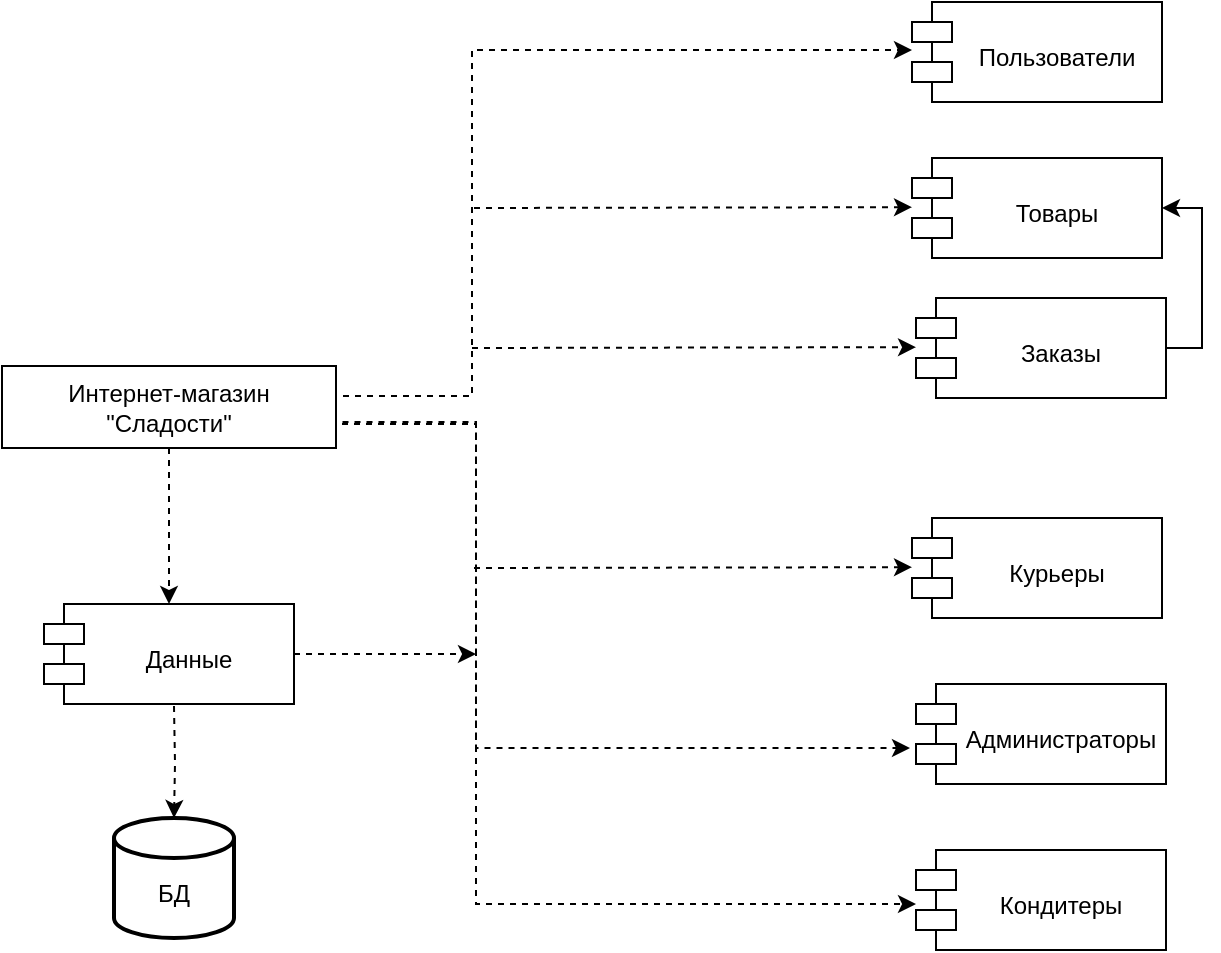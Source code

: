 <mxfile version="24.4.4" type="device">
  <diagram name="Страница — 1" id="s2AxyyJLBxv9YogWAybq">
    <mxGraphModel dx="1834" dy="767" grid="0" gridSize="10" guides="1" tooltips="1" connect="1" arrows="1" fold="1" page="0" pageScale="1" pageWidth="827" pageHeight="1169" math="0" shadow="0">
      <root>
        <mxCell id="0" />
        <mxCell id="1" parent="0" />
        <mxCell id="mEGDM2a-lJ8Nq3bQIpBE-19" style="edgeStyle=orthogonalEdgeStyle;rounded=0;orthogonalLoop=1;jettySize=auto;html=1;dashed=1;" parent="1" source="mEGDM2a-lJ8Nq3bQIpBE-2" target="mEGDM2a-lJ8Nq3bQIpBE-18" edge="1">
          <mxGeometry relative="1" as="geometry" />
        </mxCell>
        <mxCell id="mEGDM2a-lJ8Nq3bQIpBE-2" value="Интернет-магазин &quot;Сладости&quot;" style="rounded=0;whiteSpace=wrap;html=1;" parent="1" vertex="1">
          <mxGeometry x="-353" y="225" width="167" height="41" as="geometry" />
        </mxCell>
        <mxCell id="mEGDM2a-lJ8Nq3bQIpBE-3" value="&lt;div&gt;&lt;span style=&quot;background-color: initial;&quot;&gt;&lt;br&gt;&lt;/span&gt;&lt;/div&gt;&lt;span style=&quot;background-color: initial;&quot;&gt;Курьеры&lt;/span&gt;" style="shape=module;align=center;spacingLeft=20;align=center;verticalAlign=top;whiteSpace=wrap;html=1;" parent="1" vertex="1">
          <mxGeometry x="102" y="301" width="125" height="50" as="geometry" />
        </mxCell>
        <mxCell id="mEGDM2a-lJ8Nq3bQIpBE-4" value="&lt;br&gt;Пользователи" style="shape=module;align=center;spacingLeft=20;align=center;verticalAlign=top;whiteSpace=wrap;html=1;" parent="1" vertex="1">
          <mxGeometry x="102" y="43" width="125" height="50" as="geometry" />
        </mxCell>
        <mxCell id="mEGDM2a-lJ8Nq3bQIpBE-41" style="edgeStyle=orthogonalEdgeStyle;rounded=0;orthogonalLoop=1;jettySize=auto;html=1;entryX=1;entryY=0.5;entryDx=0;entryDy=0;" parent="1" source="mEGDM2a-lJ8Nq3bQIpBE-6" target="mEGDM2a-lJ8Nq3bQIpBE-7" edge="1">
          <mxGeometry relative="1" as="geometry">
            <mxPoint x="320" y="130" as="targetPoint" />
            <Array as="points">
              <mxPoint x="247" y="216" />
              <mxPoint x="247" y="146" />
            </Array>
          </mxGeometry>
        </mxCell>
        <mxCell id="mEGDM2a-lJ8Nq3bQIpBE-6" value="&lt;div&gt;&lt;br&gt;&lt;/div&gt;Заказы" style="shape=module;align=center;spacingLeft=20;align=center;verticalAlign=top;whiteSpace=wrap;html=1;" parent="1" vertex="1">
          <mxGeometry x="104" y="191" width="125" height="50" as="geometry" />
        </mxCell>
        <mxCell id="mEGDM2a-lJ8Nq3bQIpBE-7" value="&lt;br&gt;Товары" style="shape=module;align=center;spacingLeft=20;align=center;verticalAlign=top;whiteSpace=wrap;html=1;" parent="1" vertex="1">
          <mxGeometry x="102" y="121" width="125" height="50" as="geometry" />
        </mxCell>
        <mxCell id="mEGDM2a-lJ8Nq3bQIpBE-8" value="&lt;div&gt;&lt;br&gt;&lt;/div&gt;Администраторы" style="shape=module;align=center;spacingLeft=20;align=center;verticalAlign=top;whiteSpace=wrap;html=1;" parent="1" vertex="1">
          <mxGeometry x="104" y="384" width="125" height="50" as="geometry" />
        </mxCell>
        <mxCell id="mEGDM2a-lJ8Nq3bQIpBE-9" value="&lt;br&gt;БД" style="strokeWidth=2;html=1;shape=mxgraph.flowchart.database;whiteSpace=wrap;" parent="1" vertex="1">
          <mxGeometry x="-297" y="451" width="60" height="60" as="geometry" />
        </mxCell>
        <mxCell id="mEGDM2a-lJ8Nq3bQIpBE-32" style="edgeStyle=orthogonalEdgeStyle;rounded=0;orthogonalLoop=1;jettySize=auto;html=1;dashed=1;" parent="1" source="mEGDM2a-lJ8Nq3bQIpBE-18" edge="1">
          <mxGeometry relative="1" as="geometry">
            <mxPoint x="-116" y="369" as="targetPoint" />
          </mxGeometry>
        </mxCell>
        <mxCell id="mEGDM2a-lJ8Nq3bQIpBE-18" value="&lt;div&gt;&lt;br&gt;&lt;/div&gt;&lt;div&gt;Данные&lt;/div&gt;" style="shape=module;align=center;spacingLeft=20;align=center;verticalAlign=top;whiteSpace=wrap;html=1;" parent="1" vertex="1">
          <mxGeometry x="-332" y="344" width="125" height="50" as="geometry" />
        </mxCell>
        <mxCell id="mEGDM2a-lJ8Nq3bQIpBE-23" style="edgeStyle=orthogonalEdgeStyle;rounded=0;orthogonalLoop=1;jettySize=auto;html=1;entryX=0;entryY=0;entryDx=0;entryDy=15;entryPerimeter=0;dashed=1;exitX=1;exitY=0.5;exitDx=0;exitDy=0;endArrow=classic;endFill=1;" parent="1" edge="1">
          <mxGeometry relative="1" as="geometry">
            <mxPoint x="-186" y="254.5" as="sourcePoint" />
            <mxPoint x="102" y="67" as="targetPoint" />
            <Array as="points">
              <mxPoint x="-186" y="240" />
              <mxPoint x="-118" y="240" />
              <mxPoint x="-118" y="67" />
            </Array>
          </mxGeometry>
        </mxCell>
        <mxCell id="mEGDM2a-lJ8Nq3bQIpBE-25" value="" style="endArrow=classic;dashed=1;html=1;strokeWidth=1;rounded=0;entryX=0;entryY=0;entryDx=0;entryDy=15;entryPerimeter=0;strokeColor=default;endFill=1;" parent="1" edge="1">
          <mxGeometry width="50" height="50" relative="1" as="geometry">
            <mxPoint x="-117" y="146" as="sourcePoint" />
            <mxPoint x="102" y="145.58" as="targetPoint" />
          </mxGeometry>
        </mxCell>
        <mxCell id="mEGDM2a-lJ8Nq3bQIpBE-27" value="" style="endArrow=classic;dashed=1;html=1;strokeWidth=1;rounded=0;entryX=0;entryY=0;entryDx=0;entryDy=15;entryPerimeter=0;strokeColor=default;endFill=1;" parent="1" edge="1">
          <mxGeometry width="50" height="50" relative="1" as="geometry">
            <mxPoint x="-118" y="216" as="sourcePoint" />
            <mxPoint x="104" y="215.58" as="targetPoint" />
          </mxGeometry>
        </mxCell>
        <mxCell id="mEGDM2a-lJ8Nq3bQIpBE-28" value="" style="endArrow=classic;dashed=1;html=1;strokeWidth=1;rounded=0;entryX=0;entryY=0;entryDx=0;entryDy=15;entryPerimeter=0;strokeColor=default;endFill=1;" parent="1" edge="1">
          <mxGeometry width="50" height="50" relative="1" as="geometry">
            <mxPoint x="-117" y="326" as="sourcePoint" />
            <mxPoint x="102" y="325.58" as="targetPoint" />
          </mxGeometry>
        </mxCell>
        <mxCell id="mEGDM2a-lJ8Nq3bQIpBE-31" style="edgeStyle=orthogonalEdgeStyle;rounded=0;orthogonalLoop=1;jettySize=auto;html=1;dashed=1;exitX=1;exitY=0.75;exitDx=0;exitDy=0;endArrow=classic;endFill=1;" parent="1" source="mEGDM2a-lJ8Nq3bQIpBE-2" edge="1">
          <mxGeometry relative="1" as="geometry">
            <mxPoint x="-176" y="252.97" as="sourcePoint" />
            <mxPoint x="101" y="416" as="targetPoint" />
            <Array as="points">
              <mxPoint x="-186" y="253" />
              <mxPoint x="-116" y="253" />
              <mxPoint x="-116" y="416" />
            </Array>
          </mxGeometry>
        </mxCell>
        <mxCell id="9EtBMg1gSr_K-sF3ap6V-1" value="&lt;div&gt;&lt;/div&gt;&lt;div&gt;&lt;br&gt;&lt;/div&gt;&lt;div&gt;Кондитеры&lt;/div&gt;" style="shape=module;align=center;spacingLeft=20;align=center;verticalAlign=top;whiteSpace=wrap;html=1;" vertex="1" parent="1">
          <mxGeometry x="104" y="467" width="125" height="50" as="geometry" />
        </mxCell>
        <mxCell id="9EtBMg1gSr_K-sF3ap6V-3" style="edgeStyle=orthogonalEdgeStyle;rounded=0;orthogonalLoop=1;jettySize=auto;html=1;dashed=1;exitX=1;exitY=0.75;exitDx=0;exitDy=0;endArrow=classic;endFill=1;entryX=0;entryY=0.54;entryDx=0;entryDy=0;entryPerimeter=0;" edge="1" parent="1" target="9EtBMg1gSr_K-sF3ap6V-1">
          <mxGeometry relative="1" as="geometry">
            <mxPoint x="-186" y="257" as="sourcePoint" />
            <mxPoint x="98" y="494" as="targetPoint" />
            <Array as="points">
              <mxPoint x="-186" y="254" />
              <mxPoint x="-116" y="254" />
              <mxPoint x="-116" y="494" />
            </Array>
          </mxGeometry>
        </mxCell>
        <mxCell id="9EtBMg1gSr_K-sF3ap6V-4" style="edgeStyle=orthogonalEdgeStyle;rounded=0;orthogonalLoop=1;jettySize=auto;html=1;dashed=1;entryX=0.5;entryY=0;entryDx=0;entryDy=0;entryPerimeter=0;" edge="1" parent="1" target="mEGDM2a-lJ8Nq3bQIpBE-9">
          <mxGeometry relative="1" as="geometry">
            <mxPoint x="-267" y="395" as="sourcePoint" />
            <mxPoint x="-259" y="354" as="targetPoint" />
          </mxGeometry>
        </mxCell>
      </root>
    </mxGraphModel>
  </diagram>
</mxfile>
